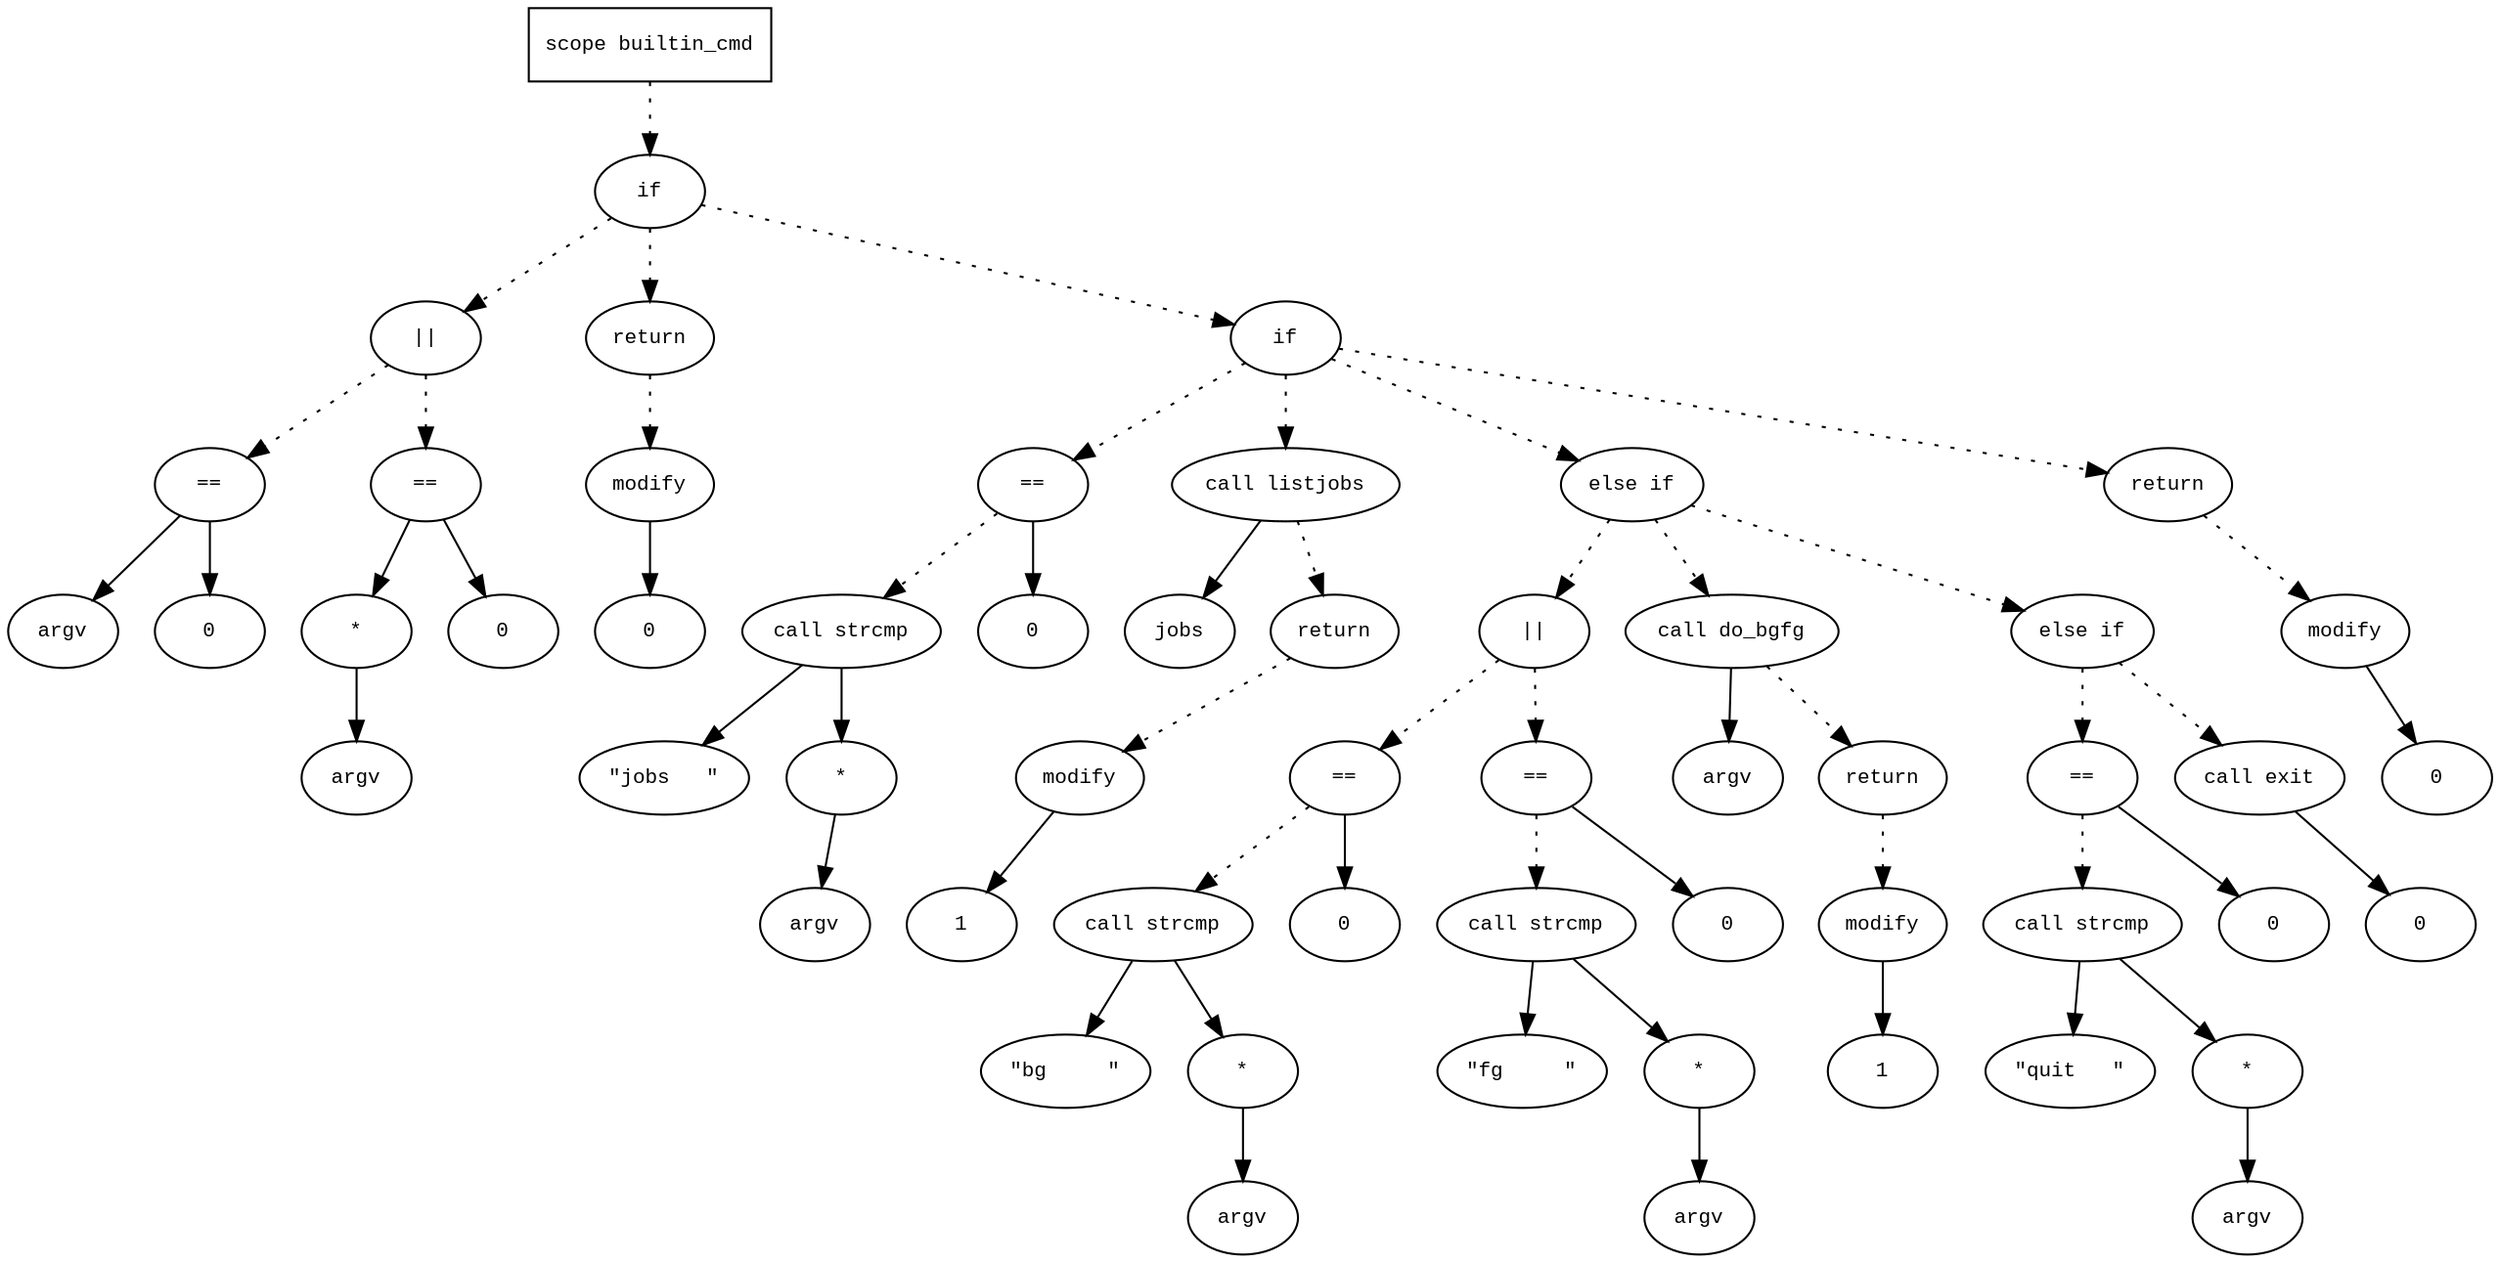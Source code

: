 digraph AST {
  graph [fontname="Times New Roman",fontsize=10];
  node  [fontname="Courier New",fontsize=10];
  edge  [fontname="Times New Roman",fontsize=10];

  node1 [label="scope builtin_cmd",shape=box];
  node2 [label="if",shape=ellipse];
  node1 -> node2 [style=dotted];
  node3 [label="||",shape=ellipse];
  node4 [label="==",shape=ellipse];
  node5 [label="argv",shape=ellipse];
  node4 -> node5;
  node6 [label="0",shape=ellipse];
  node4 -> node6;
  node3 -> node4 [style=dotted];
  node7 [label="==",shape=ellipse];
  node8 [label="*",shape=ellipse];
  node9 [label="argv",shape=ellipse];
  node8 -> node9;
  node7 -> node8;
  node10 [label="0",shape=ellipse];
  node7 -> node10;
  node3 -> node7 [style=dotted];
  node2 -> node3 [style=dotted];
  node11 [label="return",shape=ellipse];
  node12 [label="modify",shape=ellipse];
  node13 [label="0",shape=ellipse];
  node12 -> node13;
  node11 -> node12 [style=dotted];
  node2 -> node11 [style=dotted];
  node14 [label="if",shape=ellipse];
  node2 -> node14 [style=dotted];
  node15 [label="==",shape=ellipse];
  node16 [label="call strcmp",shape=ellipse];
  node17 [label="\"jobs   \"",shape=ellipse];
  node16 -> node17;
  node18 [label="*",shape=ellipse];
  node19 [label="argv",shape=ellipse];
  node18 -> node19;
  node16 -> node18;
  node15 -> node16 [style=dotted];
  node20 [label="0",shape=ellipse];
  node15 -> node20;
  node14 -> node15 [style=dotted];
  node21 [label="call listjobs",shape=ellipse];
  node22 [label="jobs",shape=ellipse];
  node21 -> node22;
  node14 -> node21 [style=dotted];
  node23 [label="return",shape=ellipse];
  node24 [label="modify",shape=ellipse];
  node25 [label="1",shape=ellipse];
  node24 -> node25;
  node23 -> node24 [style=dotted];
  node21 -> node23 [style=dotted];
  node26 [label="else if",shape=ellipse];
  node14 -> node26 [style=dotted];
  node27 [label="||",shape=ellipse];
  node28 [label="==",shape=ellipse];
  node29 [label="call strcmp",shape=ellipse];
  node30 [label="\"bg     \"",shape=ellipse];
  node29 -> node30;
  node31 [label="*",shape=ellipse];
  node32 [label="argv",shape=ellipse];
  node31 -> node32;
  node29 -> node31;
  node28 -> node29 [style=dotted];
  node33 [label="0",shape=ellipse];
  node28 -> node33;
  node27 -> node28 [style=dotted];
  node34 [label="==",shape=ellipse];
  node35 [label="call strcmp",shape=ellipse];
  node36 [label="\"fg     \"",shape=ellipse];
  node35 -> node36;
  node37 [label="*",shape=ellipse];
  node38 [label="argv",shape=ellipse];
  node37 -> node38;
  node35 -> node37;
  node34 -> node35 [style=dotted];
  node39 [label="0",shape=ellipse];
  node34 -> node39;
  node27 -> node34 [style=dotted];
  node26 -> node27 [style=dotted];
  node40 [label="call do_bgfg",shape=ellipse];
  node41 [label="argv",shape=ellipse];
  node40 -> node41;
  node26 -> node40 [style=dotted];
  node42 [label="return",shape=ellipse];
  node43 [label="modify",shape=ellipse];
  node44 [label="1",shape=ellipse];
  node43 -> node44;
  node42 -> node43 [style=dotted];
  node40 -> node42 [style=dotted];
  node45 [label="else if",shape=ellipse];
  node26 -> node45 [style=dotted];
  node46 [label="==",shape=ellipse];
  node47 [label="call strcmp",shape=ellipse];
  node48 [label="\"quit   \"",shape=ellipse];
  node47 -> node48;
  node49 [label="*",shape=ellipse];
  node50 [label="argv",shape=ellipse];
  node49 -> node50;
  node47 -> node49;
  node46 -> node47 [style=dotted];
  node51 [label="0",shape=ellipse];
  node46 -> node51;
  node45 -> node46 [style=dotted];
  node52 [label="call exit",shape=ellipse];
  node53 [label="0",shape=ellipse];
  node52 -> node53;
  node45 -> node52 [style=dotted];
  node54 [label="return",shape=ellipse];
  node55 [label="modify",shape=ellipse];
  node56 [label="0",shape=ellipse];
  node55 -> node56;
  node54 -> node55 [style=dotted];
  node14 -> node54 [style=dotted];
} 